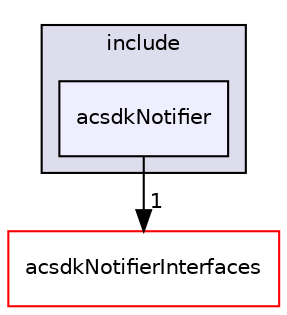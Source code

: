 digraph "/workplace/avs-device-sdk/shared/acsdkNotifier/include/acsdkNotifier" {
  compound=true
  node [ fontsize="10", fontname="Helvetica"];
  edge [ labelfontsize="10", labelfontname="Helvetica"];
  subgraph clusterdir_086725da32bc0c5578ea00c2ed95d43a {
    graph [ bgcolor="#ddddee", pencolor="black", label="include" fontname="Helvetica", fontsize="10", URL="dir_086725da32bc0c5578ea00c2ed95d43a.html"]
  dir_b170ce45316ac9f00b9eaf5564266dfb [shape=box, label="acsdkNotifier", style="filled", fillcolor="#eeeeff", pencolor="black", URL="dir_b170ce45316ac9f00b9eaf5564266dfb.html"];
  }
  dir_d3cfb0f75dbe2fd43efeb9e5a78af15e [shape=box label="acsdkNotifierInterfaces" fillcolor="white" style="filled" color="red" URL="dir_d3cfb0f75dbe2fd43efeb9e5a78af15e.html"];
  dir_b170ce45316ac9f00b9eaf5564266dfb->dir_d3cfb0f75dbe2fd43efeb9e5a78af15e [headlabel="1", labeldistance=1.5 headhref="dir_000607_000609.html"];
}
